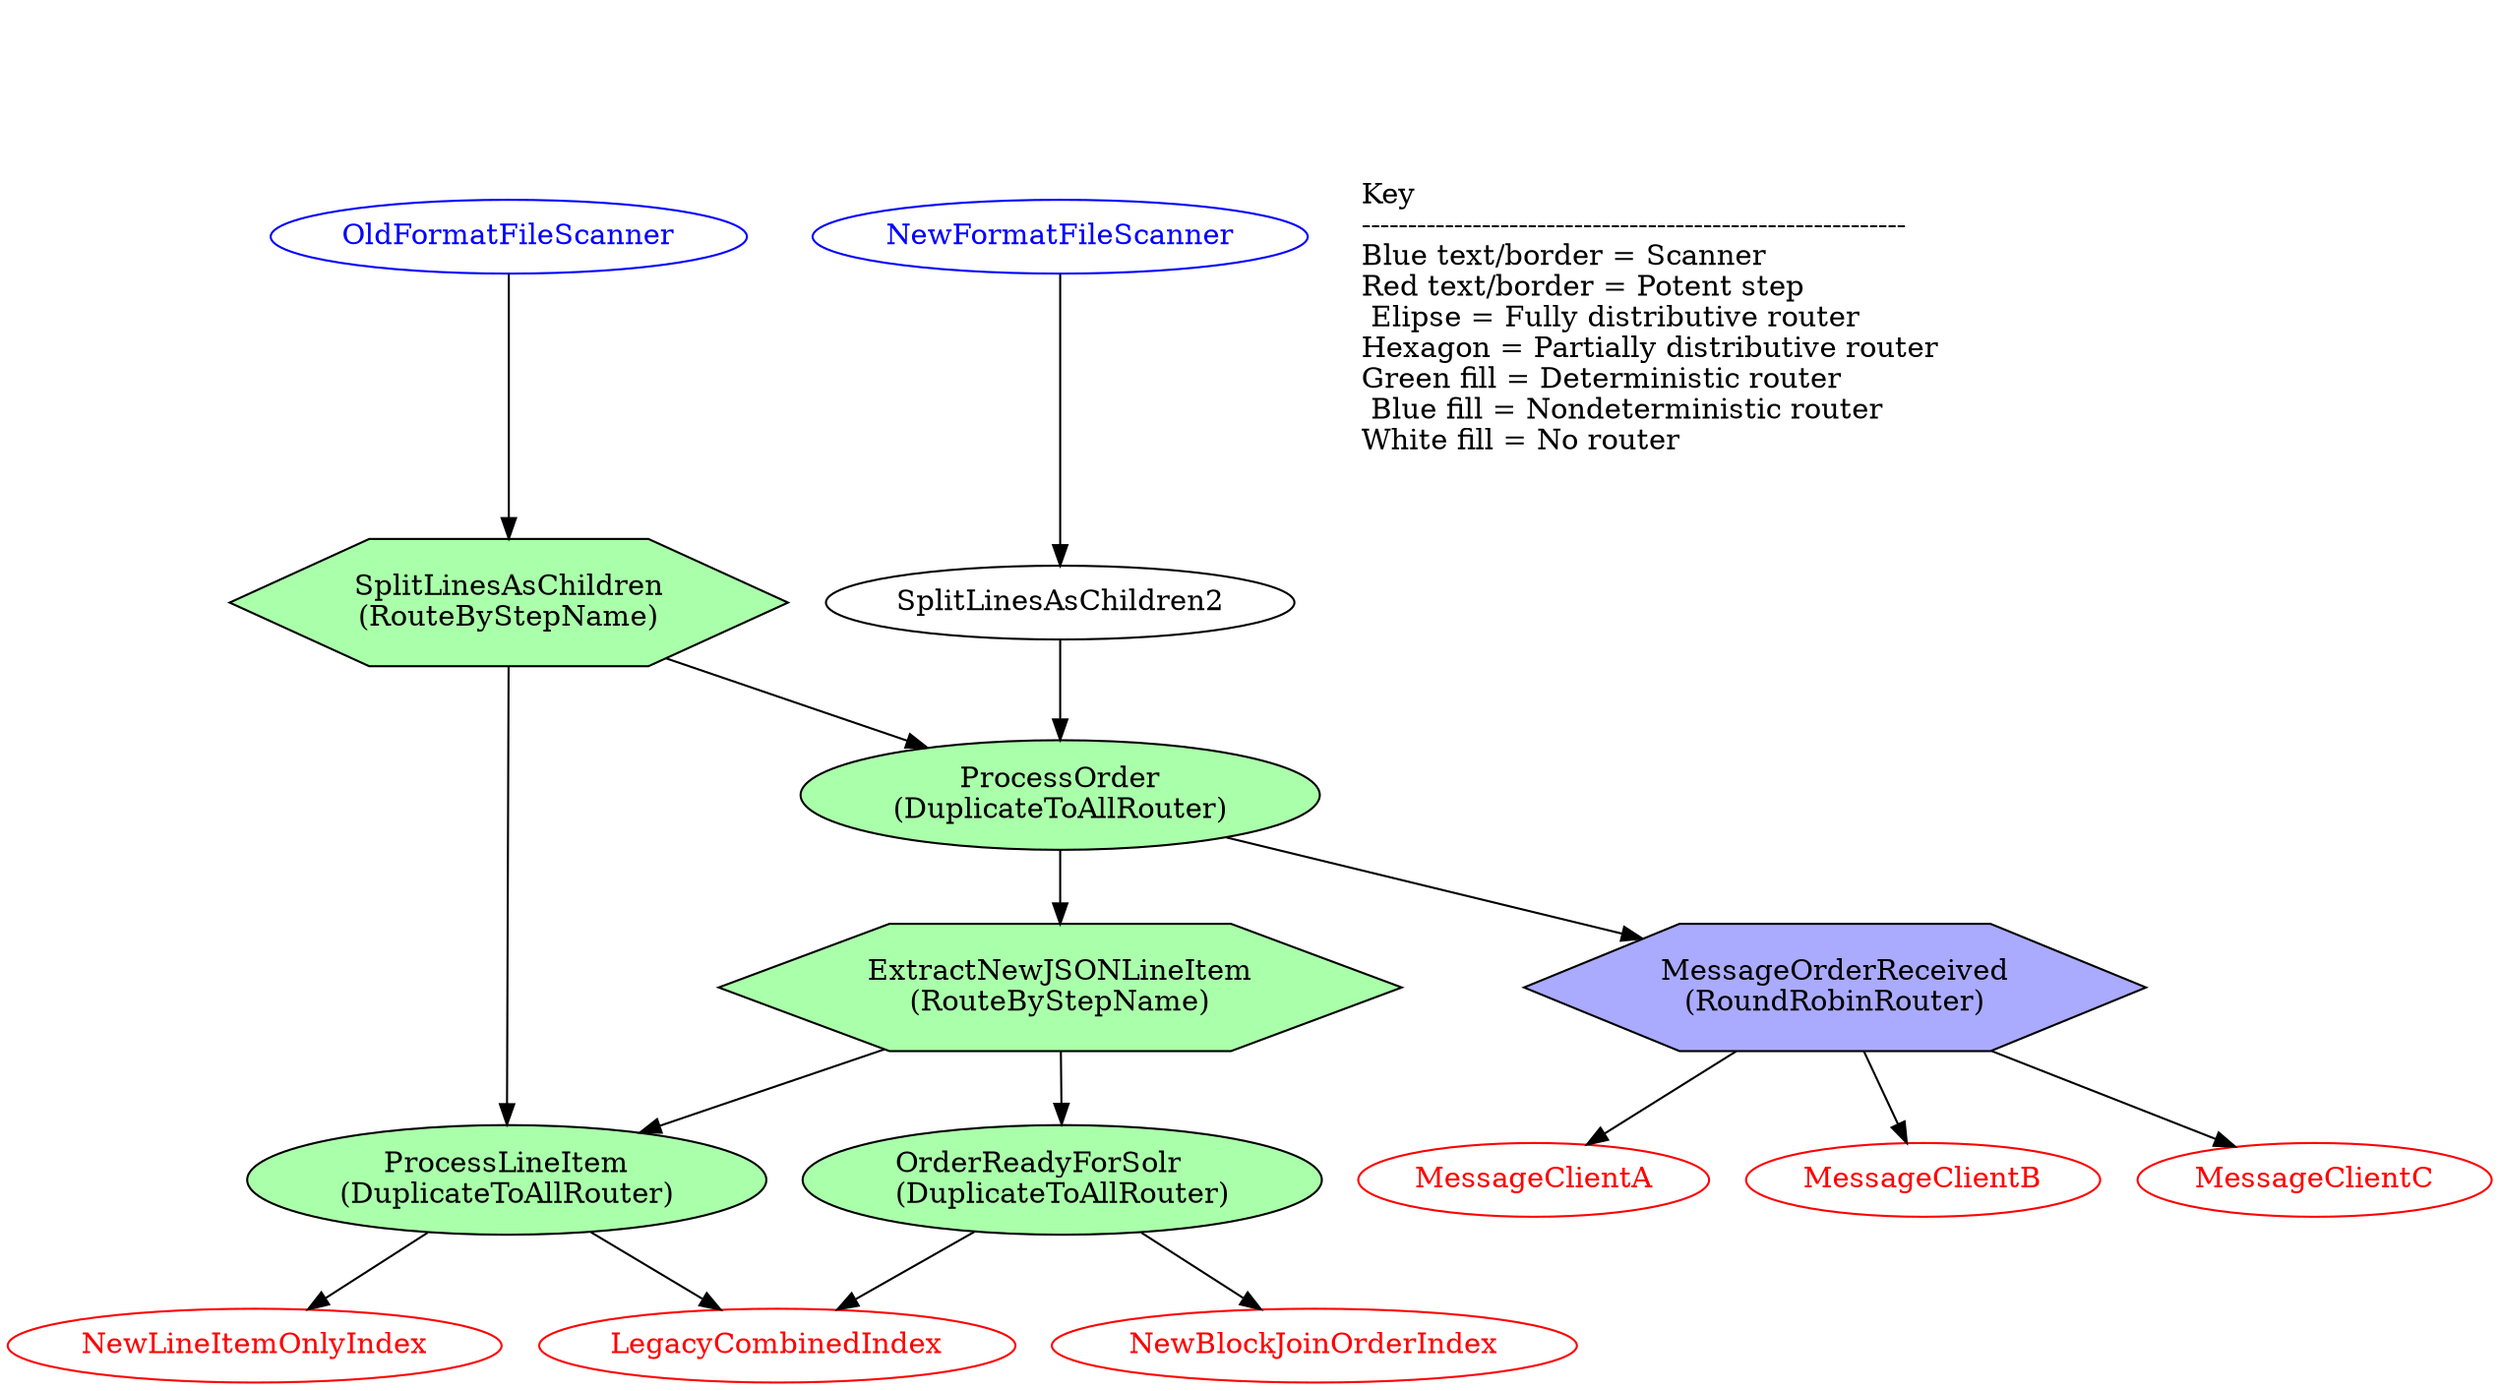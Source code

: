digraph G {
    OldFormatFileScanner [color = "blue" fontcolor = blue]
    NewFormatFileScanner [color = "blue" fontcolor = blue]
    SplitLineAsChildren [label = "SplitLinesAsChildren\n(RouteByStepName)" style = "filled" fillcolor = "#aaFFaa" shape="hexagon"]
    SplitLineAsChildren2 [label = "SplitLinesAsChildren2"]
    ProcessLineItem [label = "ProcessLineItem\n(DuplicateToAllRouter)" style = "filled" fillcolor = "#aaFFaa"]
    ProcessOrder [label = "ProcessOrder\n(DuplicateToAllRouter)" style = "filled" fillcolor = "#aaFFaa"]
    MoreOrder [label = "ExtractNewJSONLineItem\n(RouteByStepName)" style = "filled" fillcolor = "#aaFFaa" shape="hexagon"]
    MessageB [label = "MessageOrderReceived\n(RoundRobinRouter)" style = "filled" fillcolor = "#aaaaff" shape="hexagon"]
    MessageClientA [color = red fontcolor = red]
    MessageClientB [color = red fontcolor = red]
    MessageClientC [color = red fontcolor = red]
    OrderReadyForSolr [label="OrderReadyForSolr\l(DuplicateToAllRouter)" style = "filled" fillcolor = "#aaFFaa"]
    LineItemIndex [label="NewLineItemOnlyIndex" color = red fontcolor = red]
    OrderIndex [label="NewBlockJoinOrderIndex" color = red fontcolor = red]
    CombinedIndex [ label="LegacyCombinedIndex" color = red fontcolor = red]


    OldFormatFileScanner -> SplitLineAsChildren
    NewFormatFileScanner -> SplitLineAsChildren2
    SplitLineAsChildren -> ProcessLineItem
    SplitLineAsChildren -> ProcessOrder
    SplitLineAsChildren2 -> ProcessOrder
    MoreOrder -> ProcessLineItem

    ProcessOrder -> MoreOrder
    MoreOrder -> OrderReadyForSolr


    OrderReadyForSolr -> CombinedIndex
    OrderReadyForSolr -> OrderIndex
    ProcessOrder -> MessageB
    ProcessLineItem -> LineItemIndex
    ProcessLineItem -> CombinedIndex
    MessageB -> MessageClientA
    MessageB -> MessageClientB
    MessageB -> MessageClientC
    key[shape=none label="\l\l\l\l\lKey\l-----------------------------------------------------------  \lBlue text/border = Scanner \lRed text/border = Potent step\l Elipse = Fully distributive router\lHexagon = Partially distributive router\lGreen fill = Deterministic router\l Blue fill = Nondeterministic router\lWhite fill = No router\l" ]

}